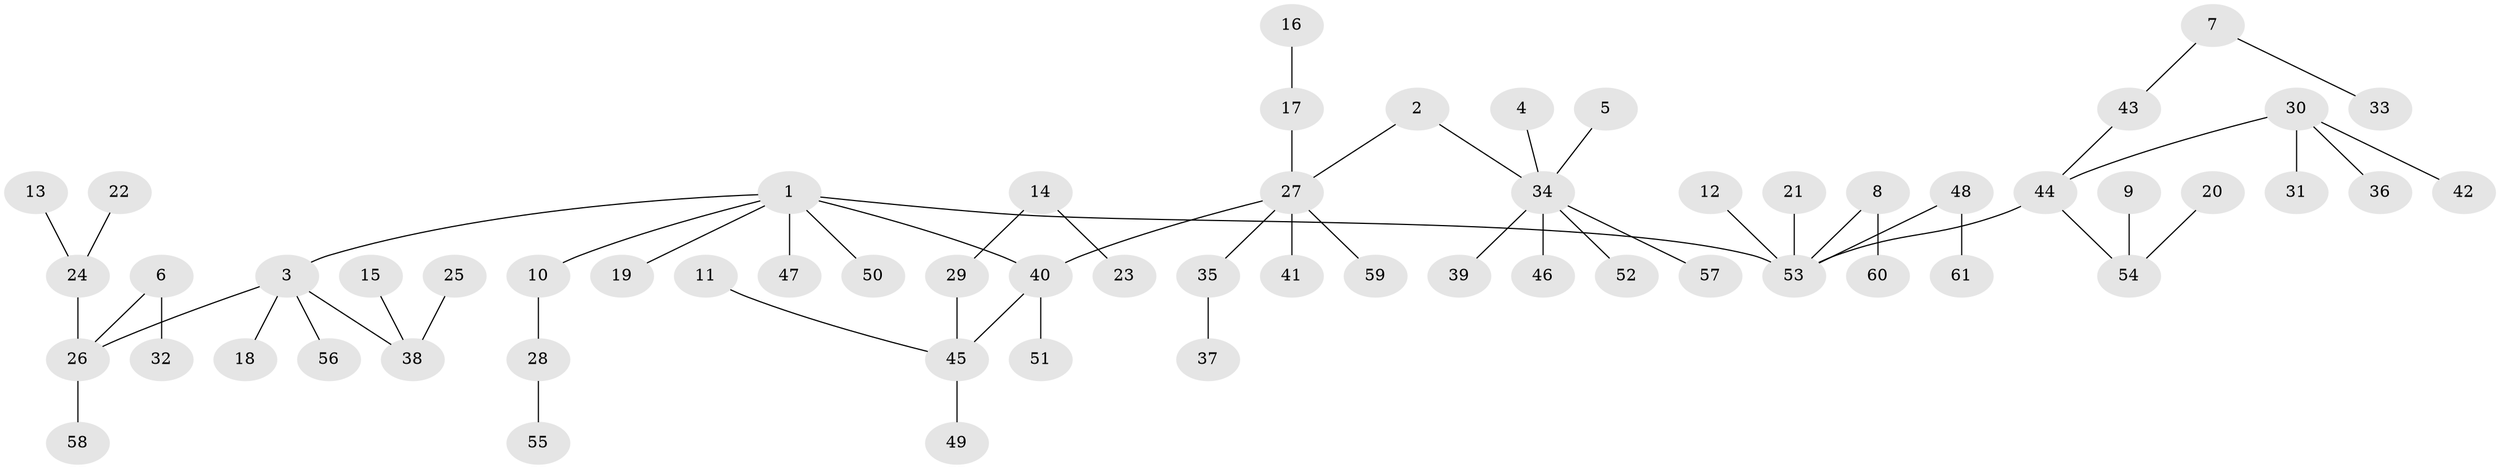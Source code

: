 // original degree distribution, {6: 0.00819672131147541, 3: 0.14754098360655737, 5: 0.04918032786885246, 7: 0.01639344262295082, 2: 0.2786885245901639, 1: 0.47540983606557374, 4: 0.02459016393442623}
// Generated by graph-tools (version 1.1) at 2025/50/03/09/25 03:50:23]
// undirected, 61 vertices, 60 edges
graph export_dot {
graph [start="1"]
  node [color=gray90,style=filled];
  1;
  2;
  3;
  4;
  5;
  6;
  7;
  8;
  9;
  10;
  11;
  12;
  13;
  14;
  15;
  16;
  17;
  18;
  19;
  20;
  21;
  22;
  23;
  24;
  25;
  26;
  27;
  28;
  29;
  30;
  31;
  32;
  33;
  34;
  35;
  36;
  37;
  38;
  39;
  40;
  41;
  42;
  43;
  44;
  45;
  46;
  47;
  48;
  49;
  50;
  51;
  52;
  53;
  54;
  55;
  56;
  57;
  58;
  59;
  60;
  61;
  1 -- 3 [weight=1.0];
  1 -- 10 [weight=1.0];
  1 -- 19 [weight=1.0];
  1 -- 40 [weight=1.0];
  1 -- 47 [weight=1.0];
  1 -- 50 [weight=1.0];
  1 -- 53 [weight=1.0];
  2 -- 27 [weight=1.0];
  2 -- 34 [weight=1.0];
  3 -- 18 [weight=1.0];
  3 -- 26 [weight=1.0];
  3 -- 38 [weight=1.0];
  3 -- 56 [weight=1.0];
  4 -- 34 [weight=1.0];
  5 -- 34 [weight=1.0];
  6 -- 26 [weight=1.0];
  6 -- 32 [weight=1.0];
  7 -- 33 [weight=1.0];
  7 -- 43 [weight=1.0];
  8 -- 53 [weight=1.0];
  8 -- 60 [weight=1.0];
  9 -- 54 [weight=1.0];
  10 -- 28 [weight=1.0];
  11 -- 45 [weight=1.0];
  12 -- 53 [weight=1.0];
  13 -- 24 [weight=1.0];
  14 -- 23 [weight=1.0];
  14 -- 29 [weight=1.0];
  15 -- 38 [weight=1.0];
  16 -- 17 [weight=1.0];
  17 -- 27 [weight=1.0];
  20 -- 54 [weight=1.0];
  21 -- 53 [weight=1.0];
  22 -- 24 [weight=1.0];
  24 -- 26 [weight=1.0];
  25 -- 38 [weight=1.0];
  26 -- 58 [weight=1.0];
  27 -- 35 [weight=1.0];
  27 -- 40 [weight=1.0];
  27 -- 41 [weight=1.0];
  27 -- 59 [weight=1.0];
  28 -- 55 [weight=1.0];
  29 -- 45 [weight=1.0];
  30 -- 31 [weight=1.0];
  30 -- 36 [weight=1.0];
  30 -- 42 [weight=1.0];
  30 -- 44 [weight=1.0];
  34 -- 39 [weight=1.0];
  34 -- 46 [weight=1.0];
  34 -- 52 [weight=1.0];
  34 -- 57 [weight=1.0];
  35 -- 37 [weight=1.0];
  40 -- 45 [weight=1.0];
  40 -- 51 [weight=1.0];
  43 -- 44 [weight=1.0];
  44 -- 53 [weight=1.0];
  44 -- 54 [weight=1.0];
  45 -- 49 [weight=1.0];
  48 -- 53 [weight=1.0];
  48 -- 61 [weight=1.0];
}
